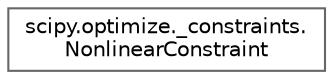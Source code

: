 digraph "Graphical Class Hierarchy"
{
 // LATEX_PDF_SIZE
  bgcolor="transparent";
  edge [fontname=Helvetica,fontsize=10,labelfontname=Helvetica,labelfontsize=10];
  node [fontname=Helvetica,fontsize=10,shape=box,height=0.2,width=0.4];
  rankdir="LR";
  Node0 [id="Node000000",label="scipy.optimize._constraints.\lNonlinearConstraint",height=0.2,width=0.4,color="grey40", fillcolor="white", style="filled",URL="$db/df8/classscipy_1_1optimize_1_1__constraints_1_1NonlinearConstraint.html",tooltip=" "];
}
